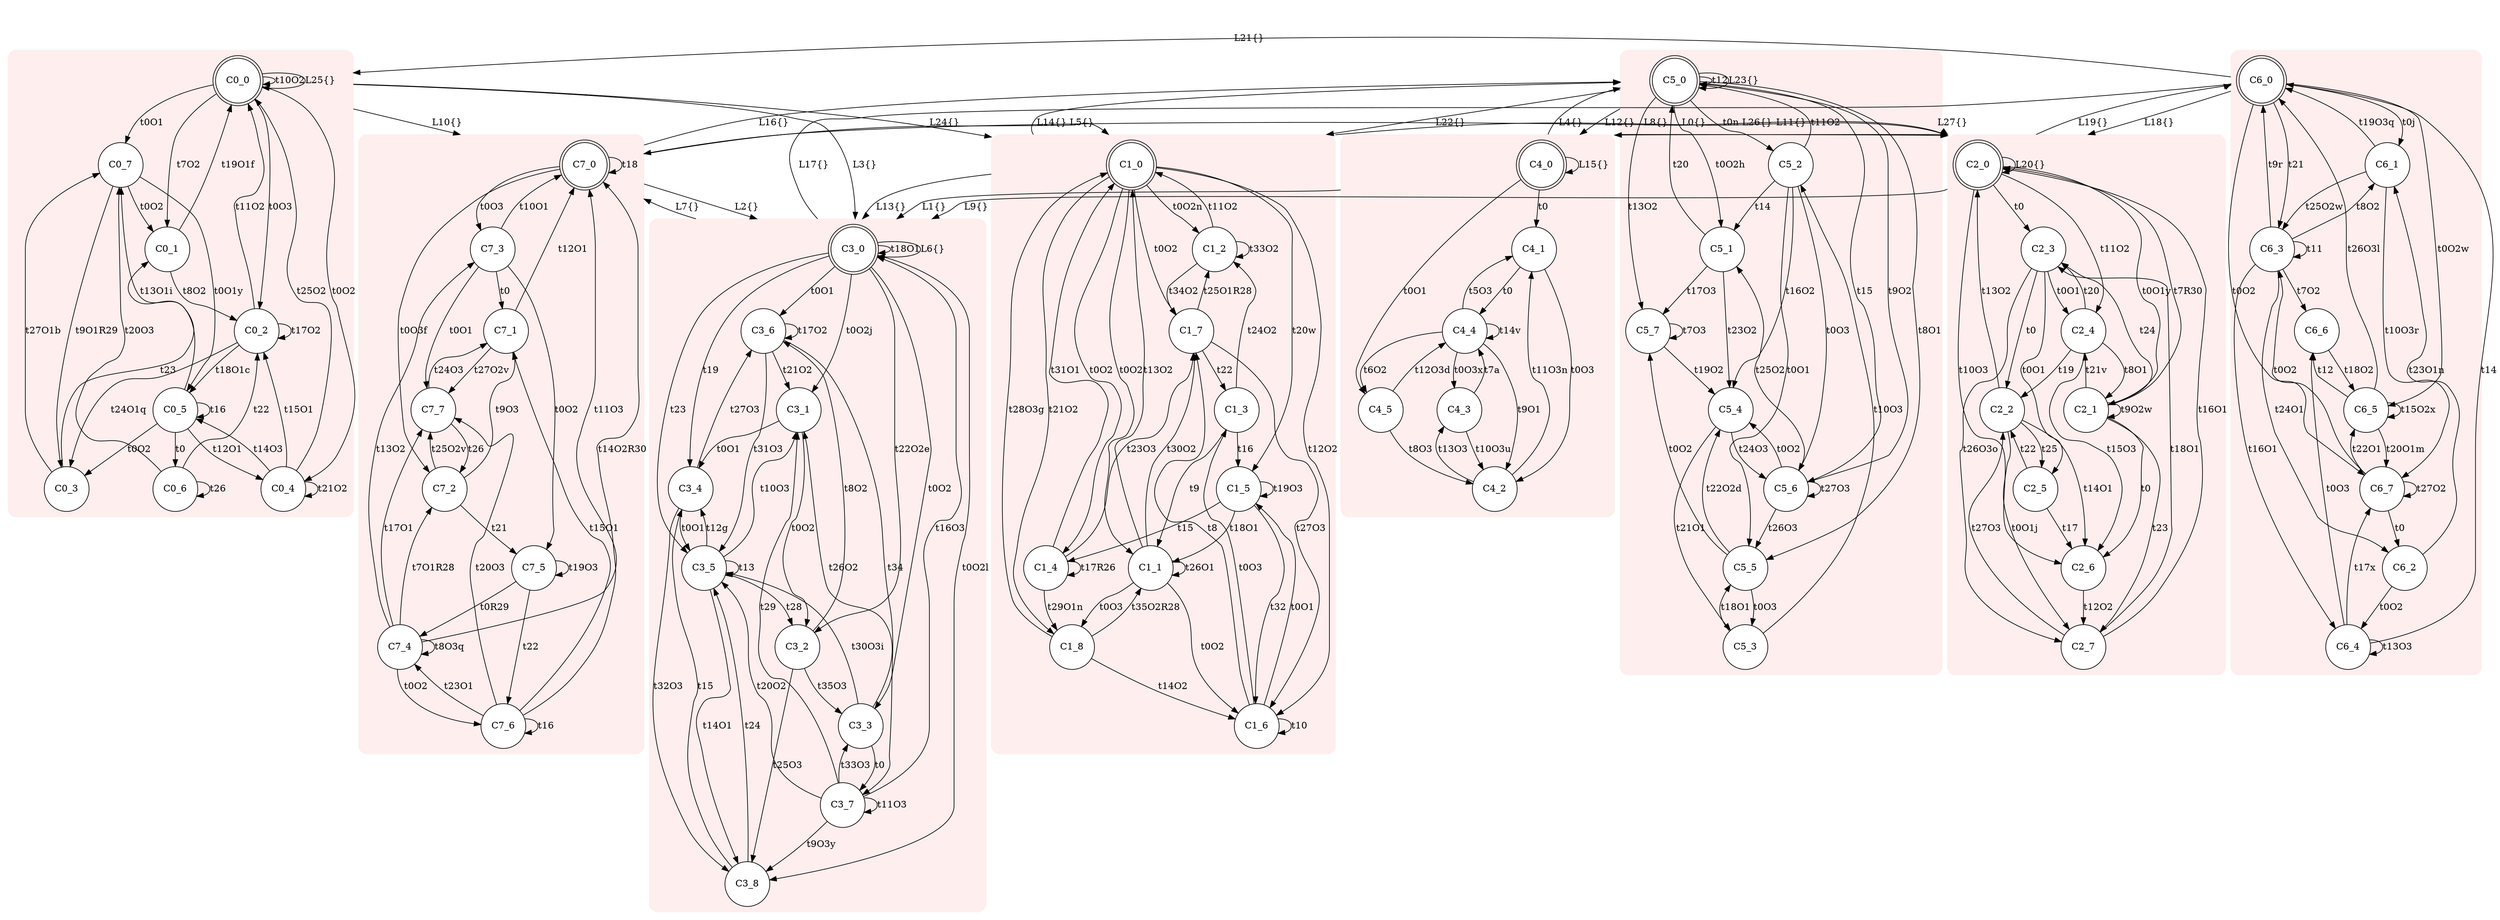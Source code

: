 digraph "gen/Seed1634721542" {
node [style=filled fillcolor=white] compound=true
subgraph cluster0 {
style="rounded,filled" color="#FFEEEE"node [shape=doublecircle]; C0_0;
node [shape=circle];
C0_0 -> C0_7 [label="t0O1"];
C0_0 -> C0_4 [label="t0O2"];
C0_7 -> C0_1 [label="t0O2"];
C0_0 -> C0_2 [label="t0O3"];
C0_7 -> C0_5 [label="t0O1y"];
C0_5 -> C0_6 [label="t0"];
C0_5 -> C0_3 [label="t0O2"];
C0_0 -> C0_1 [label="t7O2"];
C0_1 -> C0_2 [label="t8O2"];
C0_7 -> C0_3 [label="t9O1R29"];
C0_0 -> C0_0 [label="t10O2"];
C0_2 -> C0_0 [label="t11O2"];
C0_5 -> C0_4 [label="t12O1"];
C0_5 -> C0_7 [label="t13O1i"];
C0_4 -> C0_5 [label="t14O3"];
C0_4 -> C0_2 [label="t15O1"];
C0_5 -> C0_5 [label="t16"];
C0_2 -> C0_2 [label="t17O2"];
C0_2 -> C0_5 [label="t18O1c"];
C0_1 -> C0_0 [label="t19O1f"];
C0_6 -> C0_7 [label="t20O3"];
C0_4 -> C0_4 [label="t21O2"];
C0_6 -> C0_2 [label="t22"];
C0_3 -> C0_1 [label="t23"];
C0_2 -> C0_3 [label="t24O1q"];
C0_4 -> C0_0 [label="t25O2"];
C0_6 -> C0_6 [label="t26"];
C0_3 -> C0_7 [label="t27O1b"];
}
subgraph cluster1 {
style="rounded,filled" color="#FFEEEE"node [shape=doublecircle]; C1_0;
node [shape=circle];
C1_0 -> C1_2 [label="t0O2n"];
C1_0 -> C1_1 [label="t0O2"];
C1_0 -> C1_4 [label="t0O2"];
C1_1 -> C1_8 [label="t0O3"];
C1_1 -> C1_6 [label="t0O2"];
C1_6 -> C1_5 [label="t0O1"];
C1_0 -> C1_7 [label="t0O2"];
C1_6 -> C1_3 [label="t0O3"];
C1_6 -> C1_7 [label="t8"];
C1_3 -> C1_1 [label="t9"];
C1_6 -> C1_6 [label="t10"];
C1_2 -> C1_0 [label="t11O2"];
C1_0 -> C1_6 [label="t12O2"];
C1_1 -> C1_0 [label="t13O2"];
C1_8 -> C1_6 [label="t14O2"];
C1_5 -> C1_4 [label="t15"];
C1_3 -> C1_5 [label="t16"];
C1_4 -> C1_4 [label="t17R26"];
C1_5 -> C1_1 [label="t18O1"];
C1_5 -> C1_5 [label="t19O3"];
C1_0 -> C1_5 [label="t20w"];
C1_0 -> C1_8 [label="t21O2"];
C1_7 -> C1_3 [label="t22"];
C1_4 -> C1_7 [label="t23O3"];
C1_3 -> C1_2 [label="t24O2"];
C1_7 -> C1_2 [label="t25O1R28"];
C1_1 -> C1_1 [label="t26O1"];
C1_7 -> C1_6 [label="t27O3"];
C1_8 -> C1_0 [label="t28O3g"];
C1_4 -> C1_8 [label="t29O1n"];
C1_1 -> C1_7 [label="t30O2"];
C1_4 -> C1_0 [label="t31O1"];
C1_5 -> C1_6 [label="t32"];
C1_2 -> C1_2 [label="t33O2"];
C1_2 -> C1_7 [label="t34O2"];
C1_8 -> C1_1 [label="t35O2R28"];
}
subgraph cluster2 {
style="rounded,filled" color="#FFEEEE"node [shape=doublecircle]; C2_0;
node [shape=circle];
C2_0 -> C2_3 [label="t0"];
C2_0 -> C2_1 [label="t0O1y"];
C2_3 -> C2_2 [label="t0"];
C2_1 -> C2_6 [label="t0"];
C2_3 -> C2_5 [label="t0O1"];
C2_2 -> C2_7 [label="t0O1j"];
C2_3 -> C2_4 [label="t0O1"];
C2_1 -> C2_0 [label="t7R30"];
C2_4 -> C2_1 [label="t8O1"];
C2_1 -> C2_1 [label="t9O2w"];
C2_0 -> C2_6 [label="t10O3"];
C2_0 -> C2_4 [label="t11O2"];
C2_6 -> C2_7 [label="t12O2"];
C2_2 -> C2_0 [label="t13O2"];
C2_2 -> C2_6 [label="t14O1"];
C2_4 -> C2_6 [label="t15O3"];
C2_7 -> C2_0 [label="t16O1"];
C2_5 -> C2_6 [label="t17"];
C2_7 -> C2_3 [label="t18O1"];
C2_4 -> C2_2 [label="t19"];
C2_4 -> C2_3 [label="t20"];
C2_1 -> C2_4 [label="t21v"];
C2_5 -> C2_2 [label="t22"];
C2_1 -> C2_7 [label="t23"];
C2_1 -> C2_3 [label="t24"];
C2_2 -> C2_5 [label="t25"];
C2_3 -> C2_7 [label="t26O3o"];
C2_7 -> C2_2 [label="t27O3"];
}
subgraph cluster3 {
style="rounded,filled" color="#FFEEEE"node [shape=doublecircle]; C3_0;
node [shape=circle];
C3_0 -> C3_6 [label="t0O1"];
C3_0 -> C3_8 [label="t0O2l"];
C3_0 -> C3_1 [label="t0O2j"];
C3_1 -> C3_4 [label="t0O1"];
C3_4 -> C3_5 [label="t0O1"];
C3_0 -> C3_3 [label="t0O2"];
C3_1 -> C3_2 [label="t0O2"];
C3_3 -> C3_7 [label="t0"];
C3_2 -> C3_6 [label="t8O2"];
C3_7 -> C3_8 [label="t9O3y"];
C3_5 -> C3_1 [label="t10O3"];
C3_7 -> C3_7 [label="t11O3"];
C3_5 -> C3_4 [label="t12g"];
C3_5 -> C3_5 [label="t13"];
C3_5 -> C3_8 [label="t14O1"];
C3_8 -> C3_4 [label="t15"];
C3_7 -> C3_0 [label="t16O3"];
C3_6 -> C3_6 [label="t17O2"];
C3_0 -> C3_0 [label="t18O1"];
C3_0 -> C3_4 [label="t19"];
C3_7 -> C3_5 [label="t20O2"];
C3_6 -> C3_1 [label="t21O2"];
C3_0 -> C3_2 [label="t22O2e"];
C3_0 -> C3_5 [label="t23"];
C3_8 -> C3_5 [label="t24"];
C3_2 -> C3_8 [label="t25O3"];
C3_3 -> C3_1 [label="t26O2"];
C3_4 -> C3_6 [label="t27O3"];
C3_5 -> C3_2 [label="t28"];
C3_7 -> C3_1 [label="t29"];
C3_3 -> C3_5 [label="t30O3i"];
C3_6 -> C3_5 [label="t31O3"];
C3_4 -> C3_8 [label="t32O3"];
C3_7 -> C3_3 [label="t33O3"];
C3_6 -> C3_7 [label="t34"];
C3_2 -> C3_3 [label="t35O3"];
}
subgraph cluster4 {
style="rounded,filled" color="#FFEEEE"node [shape=doublecircle]; C4_0;
node [shape=circle];
C4_0 -> C4_1 [label="t0"];
C4_1 -> C4_4 [label="t0"];
C4_1 -> C4_2 [label="t0O3"];
C4_0 -> C4_5 [label="t0O1"];
C4_4 -> C4_3 [label="t0O3x"];
C4_4 -> C4_1 [label="t5O3"];
C4_4 -> C4_5 [label="t6O2"];
C4_3 -> C4_4 [label="t7a"];
C4_5 -> C4_2 [label="t8O3"];
C4_4 -> C4_2 [label="t9O1"];
C4_3 -> C4_2 [label="t10O3u"];
C4_2 -> C4_1 [label="t11O3n"];
C4_5 -> C4_4 [label="t12O3d"];
C4_2 -> C4_3 [label="t13O3"];
C4_4 -> C4_4 [label="t14v"];
}
subgraph cluster5 {
style="rounded,filled" color="#FFEEEE"node [shape=doublecircle]; C5_0;
node [shape=circle];
C5_0 -> C5_2 [label="t0n"];
C5_2 -> C5_6 [label="t0O3"];
C5_6 -> C5_4 [label="t0O2"];
C5_2 -> C5_5 [label="t0O1"];
C5_0 -> C5_1 [label="t0O2h"];
C5_5 -> C5_7 [label="t0O2"];
C5_5 -> C5_3 [label="t0O3"];
C5_7 -> C5_7 [label="t7O3"];
C5_0 -> C5_5 [label="t8O1"];
C5_6 -> C5_0 [label="t9O2"];
C5_3 -> C5_2 [label="t10O3"];
C5_2 -> C5_0 [label="t11O2"];
C5_0 -> C5_0 [label="t12"];
C5_0 -> C5_7 [label="t13O2"];
C5_2 -> C5_1 [label="t14"];
C5_0 -> C5_6 [label="t15"];
C5_2 -> C5_4 [label="t16O2"];
C5_1 -> C5_7 [label="t17O3"];
C5_3 -> C5_5 [label="t18O1"];
C5_7 -> C5_4 [label="t19O2"];
C5_1 -> C5_0 [label="t20"];
C5_4 -> C5_3 [label="t21O1"];
C5_5 -> C5_4 [label="t22O2d"];
C5_1 -> C5_4 [label="t23O2"];
C5_4 -> C5_6 [label="t24O3"];
C5_6 -> C5_1 [label="t25O2"];
C5_6 -> C5_5 [label="t26O3"];
C5_6 -> C5_6 [label="t27O3"];
}
subgraph cluster6 {
style="rounded,filled" color="#FFEEEE"node [shape=doublecircle]; C6_0;
node [shape=circle];
C6_0 -> C6_1 [label="t0j"];
C6_0 -> C6_5 [label="t0O2w"];
C6_0 -> C6_7 [label="t0O2"];
C6_7 -> C6_2 [label="t0"];
C6_7 -> C6_3 [label="t0O2"];
C6_2 -> C6_4 [label="t0O2"];
C6_4 -> C6_6 [label="t0O3"];
C6_3 -> C6_6 [label="t7O2"];
C6_3 -> C6_1 [label="t8O2"];
C6_3 -> C6_0 [label="t9r"];
C6_1 -> C6_7 [label="t10O3r"];
C6_3 -> C6_3 [label="t11"];
C6_5 -> C6_6 [label="t12"];
C6_4 -> C6_4 [label="t13O3"];
C6_4 -> C6_0 [label="t14"];
C6_5 -> C6_5 [label="t15O2x"];
C6_3 -> C6_4 [label="t16O1"];
C6_4 -> C6_7 [label="t17x"];
C6_6 -> C6_5 [label="t18O2"];
C6_1 -> C6_0 [label="t19O3q"];
C6_5 -> C6_7 [label="t20O1m"];
C6_0 -> C6_3 [label="t21"];
C6_7 -> C6_5 [label="t22O1"];
C6_2 -> C6_1 [label="t23O1n"];
C6_3 -> C6_2 [label="t24O1"];
C6_1 -> C6_3 [label="t25O2w"];
C6_5 -> C6_0 [label="t26O3l"];
C6_7 -> C6_7 [label="t27O2"];
}
subgraph cluster7 {
style="rounded,filled" color="#FFEEEE"node [shape=doublecircle]; C7_0;
node [shape=circle];
C7_0 -> C7_3 [label="t0O3"];
C7_3 -> C7_5 [label="t0O2"];
C7_5 -> C7_4 [label="t0R29"];
C7_0 -> C7_2 [label="t0O3f"];
C7_3 -> C7_7 [label="t0O1"];
C7_3 -> C7_1 [label="t0"];
C7_4 -> C7_6 [label="t0O2"];
C7_4 -> C7_2 [label="t7O1R28"];
C7_4 -> C7_4 [label="t8O3q"];
C7_2 -> C7_1 [label="t9O3"];
C7_3 -> C7_0 [label="t10O1"];
C7_4 -> C7_0 [label="t11O3"];
C7_1 -> C7_0 [label="t12O1"];
C7_4 -> C7_3 [label="t13O2"];
C7_6 -> C7_0 [label="t14O2R30"];
C7_6 -> C7_1 [label="t15O1"];
C7_6 -> C7_6 [label="t16"];
C7_4 -> C7_7 [label="t17O1"];
C7_0 -> C7_0 [label="t18"];
C7_5 -> C7_5 [label="t19O3"];
C7_6 -> C7_7 [label="t20O3"];
C7_2 -> C7_5 [label="t21"];
C7_5 -> C7_6 [label="t22"];
C7_6 -> C7_4 [label="t23O1"];
C7_7 -> C7_1 [label="t24O3"];
C7_2 -> C7_7 [label="t25O2v"];
C7_7 -> C7_2 [label="t26"];
C7_1 -> C7_7 [label="t27O2v"];
}
C1_0 -> C2_0 [ltail=cluster1 lhead=cluster2 label="L0{}"];
C4_0 -> C3_0 [ltail=cluster4 lhead=cluster3 label="L1{}"];
C7_0 -> C3_0 [ltail=cluster7 lhead=cluster3 label="L2{}"];
C0_0 -> C3_0 [ltail=cluster0 lhead=cluster3 label="L3{}"];
C4_0 -> C5_0 [ltail=cluster4 lhead=cluster5 label="L4{}"];
C7_0 -> C1_0 [ltail=cluster7 lhead=cluster1 label="L5{}"];
C3_0 -> C3_0 [label="L6{}"];
C3_0 -> C7_0 [ltail=cluster3 lhead=cluster7 label="L7{}"];
C2_0 -> C7_0 [ltail=cluster2 lhead=cluster7 label="L8{}"];
C2_0 -> C3_0 [ltail=cluster2 lhead=cluster3 label="L9{}"];
C0_0 -> C7_0 [ltail=cluster0 lhead=cluster7 label="L10{}"];
C4_0 -> C2_0 [ltail=cluster4 lhead=cluster2 label="L11{}"];
C5_0 -> C4_0 [ltail=cluster5 lhead=cluster4 label="L12{}"];
C1_0 -> C3_0 [ltail=cluster1 lhead=cluster3 label="L13{}"];
C1_0 -> C5_0 [ltail=cluster1 lhead=cluster5 label="L14{}"];
C4_0 -> C4_0 [label="L15{}"];
C7_0 -> C5_0 [ltail=cluster7 lhead=cluster5 label="L16{}"];
C3_0 -> C6_0 [ltail=cluster3 lhead=cluster6 label="L17{}"];
C6_0 -> C2_0 [ltail=cluster6 lhead=cluster2 label="L18{}"];
C2_0 -> C6_0 [ltail=cluster2 lhead=cluster6 label="L19{}"];
C2_0 -> C2_0 [label="L20{}"];
C6_0 -> C0_0 [ltail=cluster6 lhead=cluster0 label="L21{}"];
C5_0 -> C1_0 [ltail=cluster5 lhead=cluster1 label="L22{}"];
C5_0 -> C5_0 [label="L23{}"];
C0_0 -> C1_0 [ltail=cluster0 lhead=cluster1 label="L24{}"];
C0_0 -> C0_0 [label="L25{}"];
C2_0 -> C4_0 [ltail=cluster2 lhead=cluster4 label="L26{}"];
C5_0 -> C2_0 [ltail=cluster5 lhead=cluster2 label="L27{}"];
}
